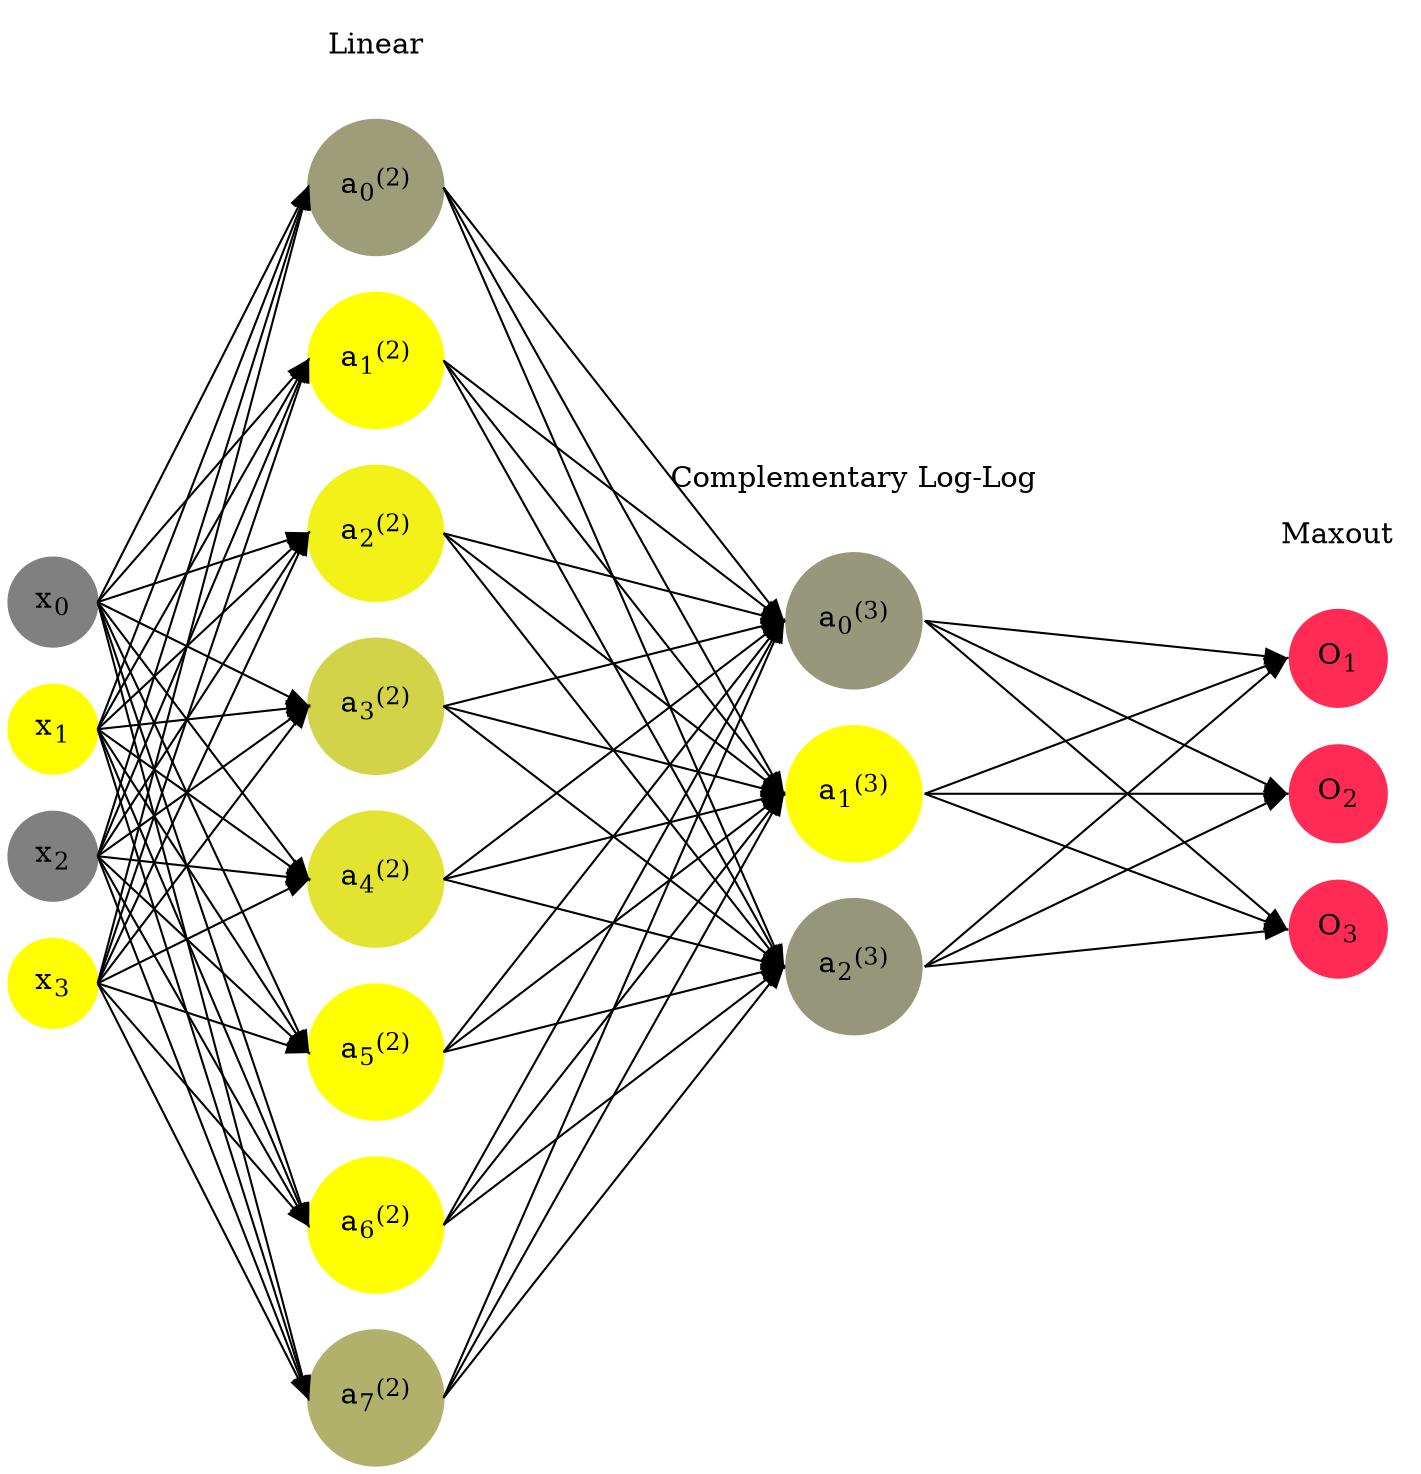 digraph G {
	rankdir = LR;
	splines=false;
	edge[style=invis];
	ranksep= 1.4;
	{
	node [shape=circle, color="0.1667, 0.0, 0.5", style=filled, fillcolor="0.1667, 0.0, 0.5"];
	x0 [label=<x<sub>0</sub>>];
	}
	{
	node [shape=circle, color="0.1667, 1.0, 1.0", style=filled, fillcolor="0.1667, 1.0, 1.0"];
	x1 [label=<x<sub>1</sub>>];
	}
	{
	node [shape=circle, color="0.1667, 0.0, 0.5", style=filled, fillcolor="0.1667, 0.0, 0.5"];
	x2 [label=<x<sub>2</sub>>];
	}
	{
	node [shape=circle, color="0.1667, 1.0, 1.0", style=filled, fillcolor="0.1667, 1.0, 1.0"];
	x3 [label=<x<sub>3</sub>>];
	}
	{
	node [shape=circle, color="0.1667, 0.231311, 0.615655", style=filled, fillcolor="0.1667, 0.231311, 0.615655"];
	a02 [label=<a<sub>0</sub><sup>(2)</sup>>];
	}
	{
	node [shape=circle, color="0.1667, 1.923531, 1.461766", style=filled, fillcolor="0.1667, 1.923531, 1.461766"];
	a12 [label=<a<sub>1</sub><sup>(2)</sup>>];
	}
	{
	node [shape=circle, color="0.1667, 0.897208, 0.948604", style=filled, fillcolor="0.1667, 0.897208, 0.948604"];
	a22 [label=<a<sub>2</sub><sup>(2)</sup>>];
	}
	{
	node [shape=circle, color="0.1667, 0.651254, 0.825627", style=filled, fillcolor="0.1667, 0.651254, 0.825627"];
	a32 [label=<a<sub>3</sub><sup>(2)</sup>>];
	}
	{
	node [shape=circle, color="0.1667, 0.779823, 0.889911", style=filled, fillcolor="0.1667, 0.779823, 0.889911"];
	a42 [label=<a<sub>4</sub><sup>(2)</sup>>];
	}
	{
	node [shape=circle, color="0.1667, 1.793333, 1.396666", style=filled, fillcolor="0.1667, 1.793333, 1.396666"];
	a52 [label=<a<sub>5</sub><sup>(2)</sup>>];
	}
	{
	node [shape=circle, color="0.1667, 1.847448, 1.423724", style=filled, fillcolor="0.1667, 1.847448, 1.423724"];
	a62 [label=<a<sub>6</sub><sup>(2)</sup>>];
	}
	{
	node [shape=circle, color="0.1667, 0.389821, 0.694910", style=filled, fillcolor="0.1667, 0.389821, 0.694910"];
	a72 [label=<a<sub>7</sub><sup>(2)</sup>>];
	}
	{
	node [shape=circle, color="0.1667, 0.185754, 0.592877", style=filled, fillcolor="0.1667, 0.185754, 0.592877"];
	a03 [label=<a<sub>0</sub><sup>(3)</sup>>];
	}
	{
	node [shape=circle, color="0.1667, 0.999966, 0.999983", style=filled, fillcolor="0.1667, 0.999966, 0.999983"];
	a13 [label=<a<sub>1</sub><sup>(3)</sup>>];
	}
	{
	node [shape=circle, color="0.1667, 0.178333, 0.589166", style=filled, fillcolor="0.1667, 0.178333, 0.589166"];
	a23 [label=<a<sub>2</sub><sup>(3)</sup>>];
	}
	{
	node [shape=circle, color="0.9667, 0.83, 1.0", style=filled, fillcolor="0.9667, 0.83, 1.0"];
	O1 [label=<O<sub>1</sub>>];
	}
	{
	node [shape=circle, color="0.9667, 0.83, 1.0", style=filled, fillcolor="0.9667, 0.83, 1.0"];
	O2 [label=<O<sub>2</sub>>];
	}
	{
	node [shape=circle, color="0.9667, 0.83, 1.0", style=filled, fillcolor="0.9667, 0.83, 1.0"];
	O3 [label=<O<sub>3</sub>>];
	}
	{
	rank=same;
	x0->x1->x2->x3;
	}
	{
	rank=same;
	a02->a12->a22->a32->a42->a52->a62->a72;
	}
	{
	rank=same;
	a03->a13->a23;
	}
	{
	rank=same;
	O1->O2->O3;
	}
	l1 [shape=plaintext,label="Linear"];
	l1->a02;
	{rank=same; l1;a02};
	l2 [shape=plaintext,label="Complementary Log-Log"];
	l2->a03;
	{rank=same; l2;a03};
	l3 [shape=plaintext,label="Maxout"];
	l3->O1;
	{rank=same; l3;O1};
edge[style=solid, tailport=e, headport=w];
	{x0;x1;x2;x3} -> {a02;a12;a22;a32;a42;a52;a62;a72};
	{a02;a12;a22;a32;a42;a52;a62;a72} -> {a03;a13;a23};
	{a03;a13;a23} -> {O1,O2,O3};
}